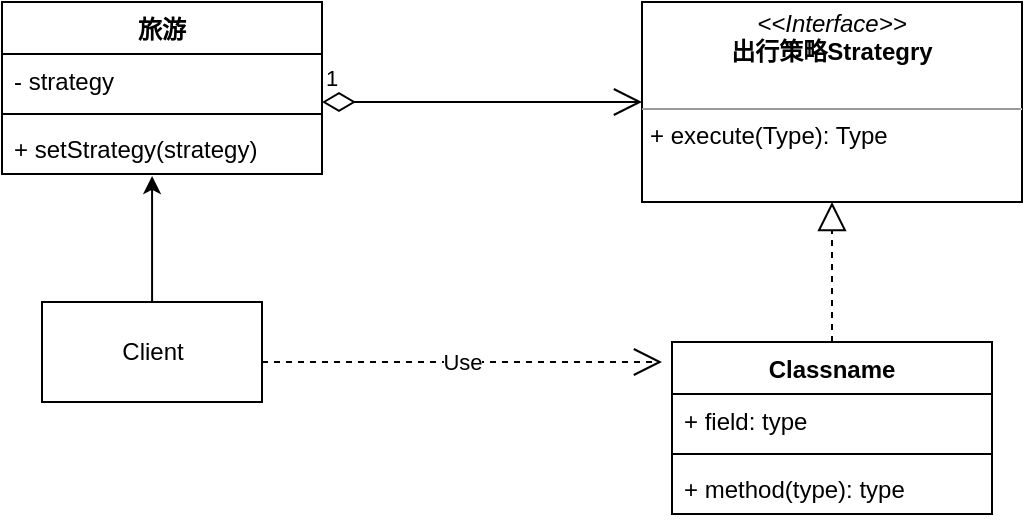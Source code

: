<mxfile version="16.1.0" type="github">
  <diagram id="ZYarkARUst_d_fawURL5" name="第 1 页">
    <mxGraphModel dx="1422" dy="754" grid="0" gridSize="10" guides="1" tooltips="1" connect="1" arrows="1" fold="1" page="1" pageScale="1" pageWidth="827" pageHeight="1169" math="0" shadow="0">
      <root>
        <mxCell id="0" />
        <mxCell id="1" parent="0" />
        <mxCell id="JmqcK31xY82PyFu5sEEJ-1" value="旅游" style="swimlane;fontStyle=1;align=center;verticalAlign=top;childLayout=stackLayout;horizontal=1;startSize=26;horizontalStack=0;resizeParent=1;resizeParentMax=0;resizeLast=0;collapsible=1;marginBottom=0;" vertex="1" parent="1">
          <mxGeometry x="130" y="169" width="160" height="86" as="geometry" />
        </mxCell>
        <mxCell id="JmqcK31xY82PyFu5sEEJ-2" value="- strategy" style="text;strokeColor=none;fillColor=none;align=left;verticalAlign=top;spacingLeft=4;spacingRight=4;overflow=hidden;rotatable=0;points=[[0,0.5],[1,0.5]];portConstraint=eastwest;" vertex="1" parent="JmqcK31xY82PyFu5sEEJ-1">
          <mxGeometry y="26" width="160" height="26" as="geometry" />
        </mxCell>
        <mxCell id="JmqcK31xY82PyFu5sEEJ-3" value="" style="line;strokeWidth=1;fillColor=none;align=left;verticalAlign=middle;spacingTop=-1;spacingLeft=3;spacingRight=3;rotatable=0;labelPosition=right;points=[];portConstraint=eastwest;" vertex="1" parent="JmqcK31xY82PyFu5sEEJ-1">
          <mxGeometry y="52" width="160" height="8" as="geometry" />
        </mxCell>
        <mxCell id="JmqcK31xY82PyFu5sEEJ-4" value="+ setStrategy(strategy)" style="text;strokeColor=none;fillColor=none;align=left;verticalAlign=top;spacingLeft=4;spacingRight=4;overflow=hidden;rotatable=0;points=[[0,0.5],[1,0.5]];portConstraint=eastwest;" vertex="1" parent="JmqcK31xY82PyFu5sEEJ-1">
          <mxGeometry y="60" width="160" height="26" as="geometry" />
        </mxCell>
        <mxCell id="JmqcK31xY82PyFu5sEEJ-9" style="edgeStyle=orthogonalEdgeStyle;rounded=0;orthogonalLoop=1;jettySize=auto;html=1;entryX=0.469;entryY=1.038;entryDx=0;entryDy=0;entryPerimeter=0;" edge="1" parent="1" source="JmqcK31xY82PyFu5sEEJ-5" target="JmqcK31xY82PyFu5sEEJ-4">
          <mxGeometry relative="1" as="geometry" />
        </mxCell>
        <mxCell id="JmqcK31xY82PyFu5sEEJ-5" value="Client" style="html=1;" vertex="1" parent="1">
          <mxGeometry x="150" y="319" width="110" height="50" as="geometry" />
        </mxCell>
        <mxCell id="JmqcK31xY82PyFu5sEEJ-15" value="&lt;p style=&quot;margin: 0px ; margin-top: 4px ; text-align: center&quot;&gt;&lt;i&gt;&amp;lt;&amp;lt;Interface&amp;gt;&amp;gt;&lt;/i&gt;&lt;br&gt;&lt;b&gt;出行策略Strategry&lt;/b&gt;&lt;/p&gt;&lt;p style=&quot;margin: 0px ; margin-left: 4px&quot;&gt;&lt;br&gt;&lt;/p&gt;&lt;hr size=&quot;1&quot;&gt;&lt;p style=&quot;margin: 0px ; margin-left: 4px&quot;&gt;+ execute(Type): Type&lt;br&gt;&lt;/p&gt;" style="verticalAlign=top;align=left;overflow=fill;fontSize=12;fontFamily=Helvetica;html=1;" vertex="1" parent="1">
          <mxGeometry x="450" y="169" width="190" height="100" as="geometry" />
        </mxCell>
        <mxCell id="JmqcK31xY82PyFu5sEEJ-16" value="1" style="endArrow=open;html=1;endSize=12;startArrow=diamondThin;startSize=14;startFill=0;edgeStyle=orthogonalEdgeStyle;align=left;verticalAlign=bottom;rounded=0;" edge="1" parent="1">
          <mxGeometry x="-1" y="3" relative="1" as="geometry">
            <mxPoint x="290" y="219" as="sourcePoint" />
            <mxPoint x="450" y="219" as="targetPoint" />
          </mxGeometry>
        </mxCell>
        <mxCell id="JmqcK31xY82PyFu5sEEJ-18" value="Classname" style="swimlane;fontStyle=1;align=center;verticalAlign=top;childLayout=stackLayout;horizontal=1;startSize=26;horizontalStack=0;resizeParent=1;resizeParentMax=0;resizeLast=0;collapsible=1;marginBottom=0;" vertex="1" parent="1">
          <mxGeometry x="465" y="339" width="160" height="86" as="geometry" />
        </mxCell>
        <mxCell id="JmqcK31xY82PyFu5sEEJ-19" value="+ field: type" style="text;strokeColor=none;fillColor=none;align=left;verticalAlign=top;spacingLeft=4;spacingRight=4;overflow=hidden;rotatable=0;points=[[0,0.5],[1,0.5]];portConstraint=eastwest;" vertex="1" parent="JmqcK31xY82PyFu5sEEJ-18">
          <mxGeometry y="26" width="160" height="26" as="geometry" />
        </mxCell>
        <mxCell id="JmqcK31xY82PyFu5sEEJ-20" value="" style="line;strokeWidth=1;fillColor=none;align=left;verticalAlign=middle;spacingTop=-1;spacingLeft=3;spacingRight=3;rotatable=0;labelPosition=right;points=[];portConstraint=eastwest;" vertex="1" parent="JmqcK31xY82PyFu5sEEJ-18">
          <mxGeometry y="52" width="160" height="8" as="geometry" />
        </mxCell>
        <mxCell id="JmqcK31xY82PyFu5sEEJ-21" value="+ method(type): type" style="text;strokeColor=none;fillColor=none;align=left;verticalAlign=top;spacingLeft=4;spacingRight=4;overflow=hidden;rotatable=0;points=[[0,0.5],[1,0.5]];portConstraint=eastwest;" vertex="1" parent="JmqcK31xY82PyFu5sEEJ-18">
          <mxGeometry y="60" width="160" height="26" as="geometry" />
        </mxCell>
        <mxCell id="JmqcK31xY82PyFu5sEEJ-22" value="" style="endArrow=block;dashed=1;endFill=0;endSize=12;html=1;rounded=0;entryX=0.5;entryY=1;entryDx=0;entryDy=0;exitX=0.5;exitY=0;exitDx=0;exitDy=0;" edge="1" parent="1" source="JmqcK31xY82PyFu5sEEJ-18" target="JmqcK31xY82PyFu5sEEJ-15">
          <mxGeometry width="160" relative="1" as="geometry">
            <mxPoint x="460" y="309" as="sourcePoint" />
            <mxPoint x="620" y="309" as="targetPoint" />
          </mxGeometry>
        </mxCell>
        <mxCell id="JmqcK31xY82PyFu5sEEJ-24" value="Use" style="endArrow=open;endSize=12;dashed=1;html=1;rounded=0;" edge="1" parent="1">
          <mxGeometry width="160" relative="1" as="geometry">
            <mxPoint x="260" y="349" as="sourcePoint" />
            <mxPoint x="460" y="349" as="targetPoint" />
          </mxGeometry>
        </mxCell>
      </root>
    </mxGraphModel>
  </diagram>
</mxfile>
